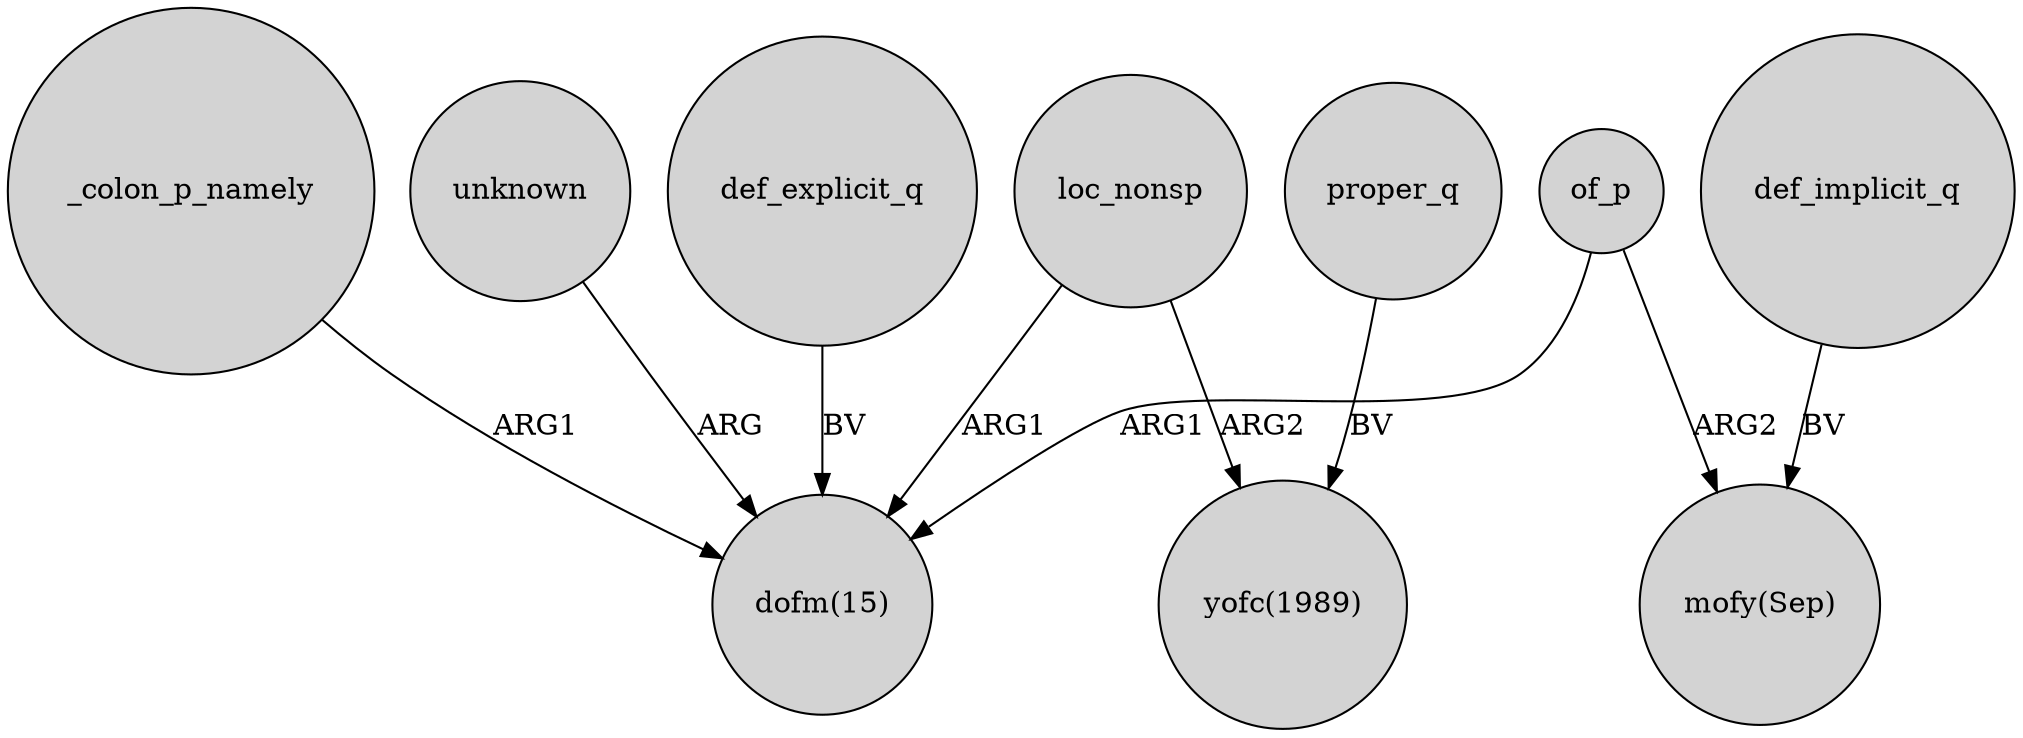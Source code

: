 digraph {
	node [shape=circle style=filled]
	loc_nonsp -> "dofm(15)" [label=ARG1]
	unknown -> "dofm(15)" [label=ARG]
	def_explicit_q -> "dofm(15)" [label=BV]
	_colon_p_namely -> "dofm(15)" [label=ARG1]
	of_p -> "mofy(Sep)" [label=ARG2]
	of_p -> "dofm(15)" [label=ARG1]
	def_implicit_q -> "mofy(Sep)" [label=BV]
	proper_q -> "yofc(1989)" [label=BV]
	loc_nonsp -> "yofc(1989)" [label=ARG2]
}
